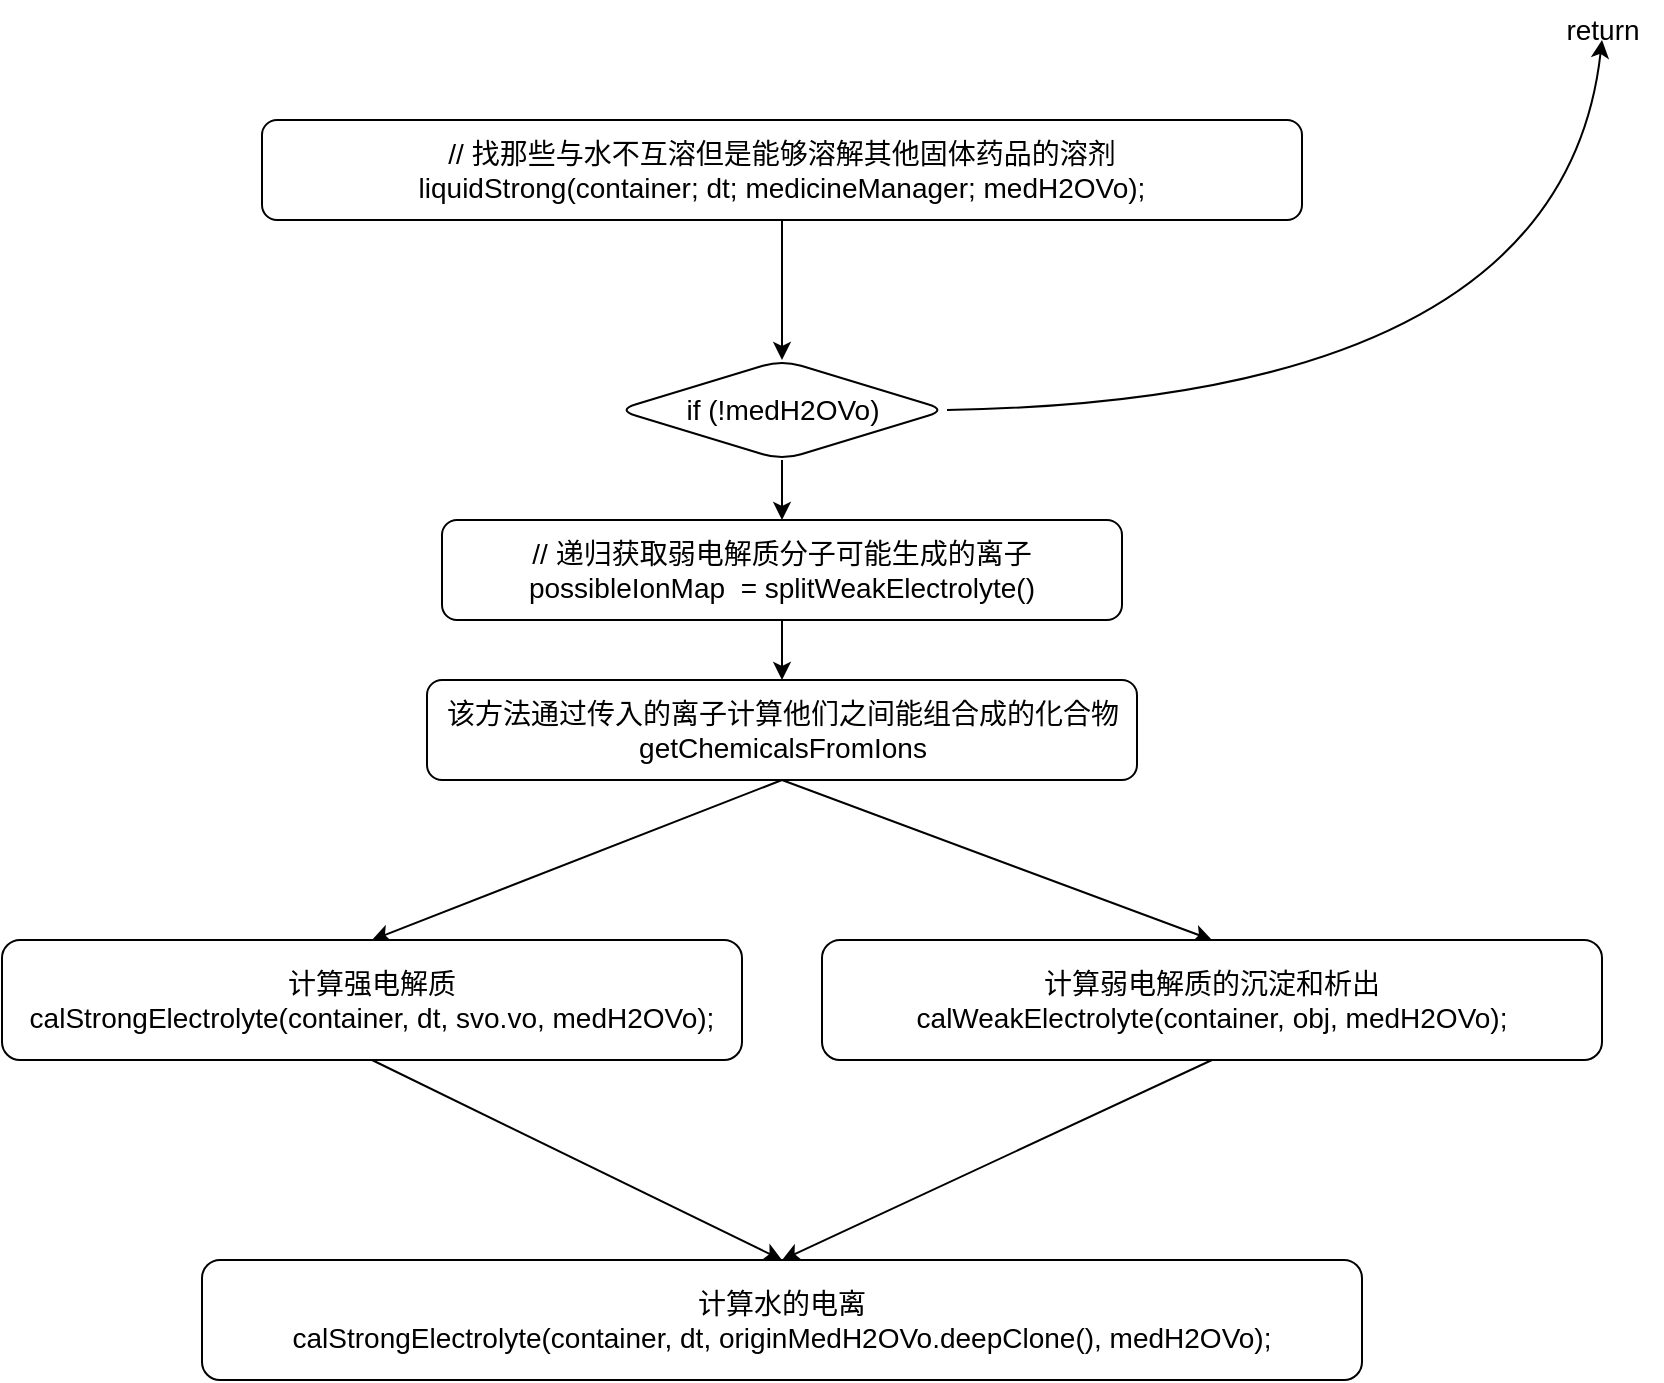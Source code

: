 <mxfile>
    <diagram id="MUxmjHAQV9Hpbm8Fm8w4" name="第 1 页">
        <mxGraphModel dx="4307" dy="621" grid="1" gridSize="10" guides="1" tooltips="1" connect="1" arrows="1" fold="1" page="1" pageScale="1" pageWidth="3300" pageHeight="2339" math="0" shadow="0">
            <root>
                <mxCell id="0"/>
                <mxCell id="1" parent="0"/>
                <mxCell id="5" value="" style="edgeStyle=none;html=1;fontSize=14;" parent="1" source="3" target="4" edge="1">
                    <mxGeometry relative="1" as="geometry"/>
                </mxCell>
                <mxCell id="3" value="// 找那些与水不互溶但是能够溶解其他固体药品的溶剂&#10;liquidStrong(container; dt; medicineManager; medH2OVo);" style="rounded=1;whiteSpace=wrap;fontSize=14;" parent="1" vertex="1">
                    <mxGeometry x="120" y="110" width="520" height="50" as="geometry"/>
                </mxCell>
                <mxCell id="12" value="" style="edgeStyle=none;html=1;fontSize=14;" parent="1" source="4" target="11" edge="1">
                    <mxGeometry relative="1" as="geometry"/>
                </mxCell>
                <mxCell id="4" value="if (!medH2OVo)" style="rhombus;whiteSpace=wrap;rounded=1;fontSize=14;" parent="1" vertex="1">
                    <mxGeometry x="297.5" y="230" width="165" height="50" as="geometry"/>
                </mxCell>
                <mxCell id="9" value="" style="curved=1;endArrow=classic;html=1;exitX=1;exitY=0.5;exitDx=0;exitDy=0;fontSize=14;" parent="1" source="4" edge="1">
                    <mxGeometry width="50" height="50" relative="1" as="geometry">
                        <mxPoint x="560" y="360" as="sourcePoint"/>
                        <mxPoint x="790" y="70" as="targetPoint"/>
                        <Array as="points">
                            <mxPoint x="770" y="250"/>
                        </Array>
                    </mxGeometry>
                </mxCell>
                <mxCell id="10" value="return" style="text;html=1;align=center;verticalAlign=middle;resizable=0;points=[];autosize=1;strokeColor=none;fillColor=none;fontSize=14;" parent="1" vertex="1">
                    <mxGeometry x="760" y="50" width="60" height="30" as="geometry"/>
                </mxCell>
                <mxCell id="14" style="edgeStyle=none;html=1;exitX=0.5;exitY=1;exitDx=0;exitDy=0;entryX=0.5;entryY=0;entryDx=0;entryDy=0;fontSize=14;" parent="1" source="11" target="13" edge="1">
                    <mxGeometry relative="1" as="geometry"/>
                </mxCell>
                <mxCell id="11" value="// 递归获取弱电解质分子可能生成的离子&#10;possibleIonMap  = splitWeakElectrolyte()" style="whiteSpace=wrap;rounded=1;labelBorderColor=none;fontSize=14;" parent="1" vertex="1">
                    <mxGeometry x="210" y="310" width="340" height="50" as="geometry"/>
                </mxCell>
                <mxCell id="15" style="edgeStyle=none;html=1;exitX=0.5;exitY=1;exitDx=0;exitDy=0;entryX=0.5;entryY=0;entryDx=0;entryDy=0;fontSize=14;" parent="1" source="13" target="17" edge="1">
                    <mxGeometry relative="1" as="geometry">
                        <mxPoint x="280" y="520" as="targetPoint"/>
                    </mxGeometry>
                </mxCell>
                <mxCell id="18" style="edgeStyle=none;html=1;exitX=0.5;exitY=1;exitDx=0;exitDy=0;fontSize=14;entryX=0.5;entryY=0;entryDx=0;entryDy=0;" parent="1" source="13" target="19" edge="1">
                    <mxGeometry relative="1" as="geometry">
                        <mxPoint x="660" y="490" as="targetPoint"/>
                    </mxGeometry>
                </mxCell>
                <mxCell id="13" value="该方法通过传入的离子计算他们之间能组合成的化合物&#10;getChemicalsFromIons" style="whiteSpace=wrap;rounded=1;labelBorderColor=none;fontSize=14;" parent="1" vertex="1">
                    <mxGeometry x="202.5" y="390" width="355" height="50" as="geometry"/>
                </mxCell>
                <mxCell id="20" style="edgeStyle=none;html=1;exitX=0.5;exitY=1;exitDx=0;exitDy=0;fontSize=14;entryX=0.5;entryY=0;entryDx=0;entryDy=0;" parent="1" source="17" target="21" edge="1">
                    <mxGeometry relative="1" as="geometry">
                        <mxPoint x="380" y="670" as="targetPoint"/>
                    </mxGeometry>
                </mxCell>
                <mxCell id="17" value="计算强电解质&#10;calStrongElectrolyte(container, dt, svo.vo, medH2OVo);" style="rounded=1;whiteSpace=wrap;fontSize=14;" parent="1" vertex="1">
                    <mxGeometry x="-10" y="520" width="370" height="60" as="geometry"/>
                </mxCell>
                <mxCell id="22" style="edgeStyle=none;html=1;exitX=0.5;exitY=1;exitDx=0;exitDy=0;entryX=0.5;entryY=0;entryDx=0;entryDy=0;fontSize=14;" parent="1" source="19" target="21" edge="1">
                    <mxGeometry relative="1" as="geometry"/>
                </mxCell>
                <mxCell id="19" value="计算弱电解质的沉淀和析出&#10;calWeakElectrolyte(container, obj, medH2OVo);" style="rounded=1;whiteSpace=wrap;fontSize=14;" parent="1" vertex="1">
                    <mxGeometry x="400" y="520" width="390" height="60" as="geometry"/>
                </mxCell>
                <mxCell id="21" value="计算水的电离&#10;calStrongElectrolyte(container, dt, originMedH2OVo.deepClone(), medH2OVo);" style="rounded=1;whiteSpace=wrap;fontSize=14;" parent="1" vertex="1">
                    <mxGeometry x="90" y="680" width="580" height="60" as="geometry"/>
                </mxCell>
            </root>
        </mxGraphModel>
    </diagram>
</mxfile>